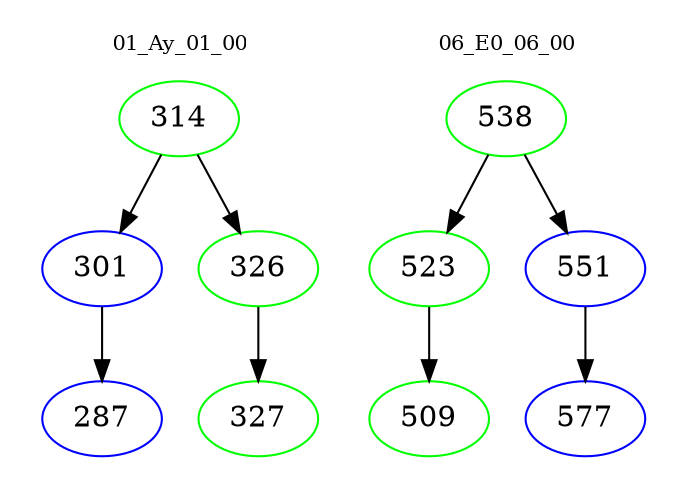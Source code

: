 digraph{
subgraph cluster_0 {
color = white
label = "01_Ay_01_00";
fontsize=10;
T0_314 [label="314", color="green"]
T0_314 -> T0_301 [color="black"]
T0_301 [label="301", color="blue"]
T0_301 -> T0_287 [color="black"]
T0_287 [label="287", color="blue"]
T0_314 -> T0_326 [color="black"]
T0_326 [label="326", color="green"]
T0_326 -> T0_327 [color="black"]
T0_327 [label="327", color="green"]
}
subgraph cluster_1 {
color = white
label = "06_E0_06_00";
fontsize=10;
T1_538 [label="538", color="green"]
T1_538 -> T1_523 [color="black"]
T1_523 [label="523", color="green"]
T1_523 -> T1_509 [color="black"]
T1_509 [label="509", color="green"]
T1_538 -> T1_551 [color="black"]
T1_551 [label="551", color="blue"]
T1_551 -> T1_577 [color="black"]
T1_577 [label="577", color="blue"]
}
}
